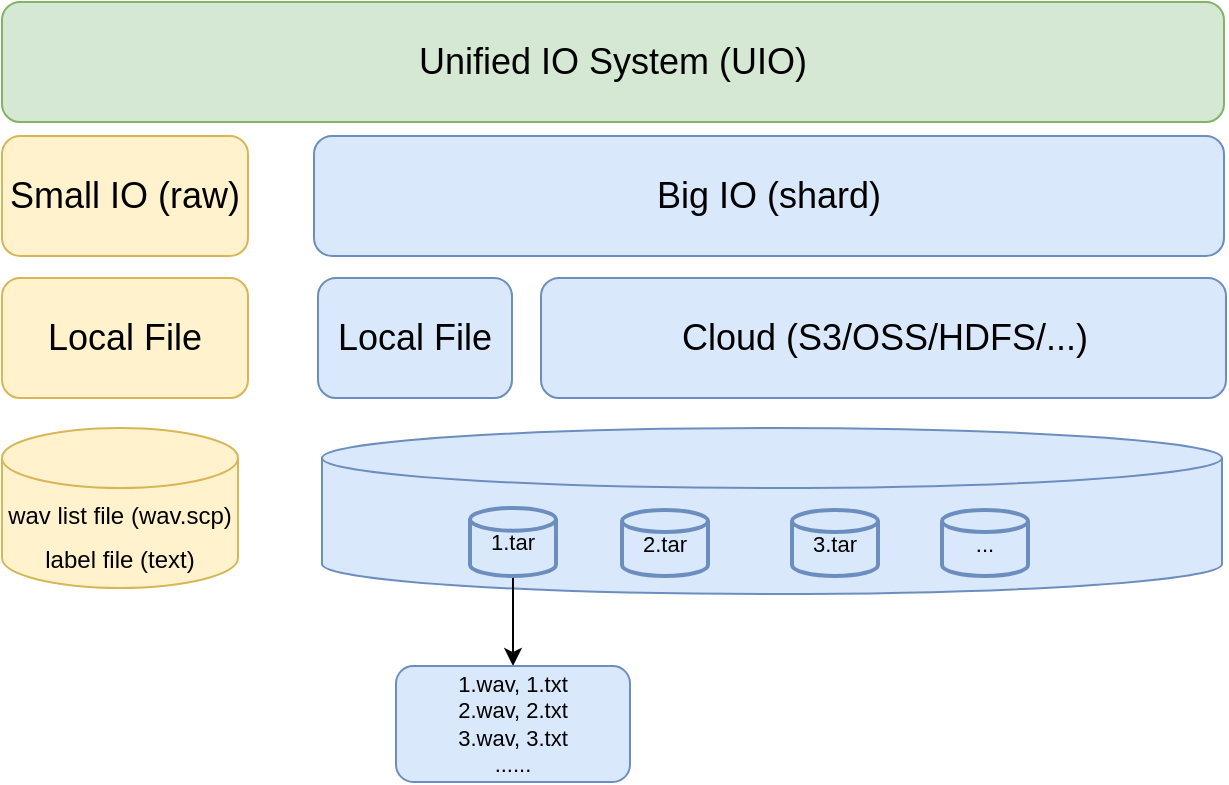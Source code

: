 <mxfile version="17.2.4" type="github">
  <diagram id="XeIrVEPv2mkZsbTICAFB" name="Page-1">
    <mxGraphModel dx="1002" dy="674" grid="0" gridSize="10" guides="1" tooltips="1" connect="1" arrows="1" fold="1" page="1" pageScale="1" pageWidth="827" pageHeight="1169" math="0" shadow="0">
      <root>
        <mxCell id="0" />
        <mxCell id="1" parent="0" />
        <mxCell id="OohAdXe-Dr1zo7-CmjPy-2" value="Unified IO System (UIO)" style="rounded=1;whiteSpace=wrap;html=1;fillColor=#d5e8d4;strokeColor=#82b366;fontSize=18;" parent="1" vertex="1">
          <mxGeometry x="96" y="127" width="611" height="60" as="geometry" />
        </mxCell>
        <mxCell id="OohAdXe-Dr1zo7-CmjPy-3" value="Small IO (raw)" style="rounded=1;whiteSpace=wrap;html=1;fontSize=18;fillColor=#fff2cc;strokeColor=#d6b656;" parent="1" vertex="1">
          <mxGeometry x="96" y="194" width="123" height="60" as="geometry" />
        </mxCell>
        <mxCell id="OohAdXe-Dr1zo7-CmjPy-4" value="Big IO (shard)" style="rounded=1;whiteSpace=wrap;html=1;fontSize=18;fillColor=#dae8fc;strokeColor=#6c8ebf;" parent="1" vertex="1">
          <mxGeometry x="252" y="194" width="455" height="60" as="geometry" />
        </mxCell>
        <mxCell id="OohAdXe-Dr1zo7-CmjPy-5" value="Local File" style="rounded=1;whiteSpace=wrap;html=1;fontSize=18;fillColor=#fff2cc;strokeColor=#d6b656;" parent="1" vertex="1">
          <mxGeometry x="96" y="265" width="123" height="60" as="geometry" />
        </mxCell>
        <mxCell id="OohAdXe-Dr1zo7-CmjPy-6" value="Local File" style="rounded=1;whiteSpace=wrap;html=1;fontSize=18;fillColor=#dae8fc;strokeColor=#6c8ebf;" parent="1" vertex="1">
          <mxGeometry x="254" y="265" width="97" height="60" as="geometry" />
        </mxCell>
        <mxCell id="OohAdXe-Dr1zo7-CmjPy-15" value="Cloud (S3/OSS/HDFS/...)" style="rounded=1;whiteSpace=wrap;html=1;fontSize=18;fillColor=#dae8fc;strokeColor=#6c8ebf;" parent="1" vertex="1">
          <mxGeometry x="365.5" y="265" width="342.5" height="60" as="geometry" />
        </mxCell>
        <mxCell id="OohAdXe-Dr1zo7-CmjPy-17" value="&lt;font style=&quot;font-size: 12px&quot;&gt;wav list file (wav.scp)&lt;br&gt;label file (text)&lt;/font&gt;" style="shape=cylinder3;whiteSpace=wrap;html=1;boundedLbl=1;backgroundOutline=1;size=15;fontSize=18;fillColor=#fff2cc;strokeColor=#d6b656;" parent="1" vertex="1">
          <mxGeometry x="96" y="340" width="118" height="80" as="geometry" />
        </mxCell>
        <mxCell id="OohAdXe-Dr1zo7-CmjPy-19" value="" style="shape=cylinder3;whiteSpace=wrap;html=1;boundedLbl=1;backgroundOutline=1;size=15;fontSize=11;fillColor=#dae8fc;strokeColor=#6c8ebf;" parent="1" vertex="1">
          <mxGeometry x="256" y="340" width="450" height="83" as="geometry" />
        </mxCell>
        <mxCell id="OohAdXe-Dr1zo7-CmjPy-24" value="2.tar" style="strokeWidth=2;html=1;shape=mxgraph.flowchart.database;whiteSpace=wrap;fontSize=11;fillColor=#dae8fc;strokeColor=#6c8ebf;" parent="1" vertex="1">
          <mxGeometry x="406" y="381" width="43" height="33" as="geometry" />
        </mxCell>
        <mxCell id="OohAdXe-Dr1zo7-CmjPy-35" style="edgeStyle=orthogonalEdgeStyle;rounded=0;orthogonalLoop=1;jettySize=auto;html=1;fontSize=11;" parent="1" source="OohAdXe-Dr1zo7-CmjPy-25" target="OohAdXe-Dr1zo7-CmjPy-34" edge="1">
          <mxGeometry relative="1" as="geometry" />
        </mxCell>
        <mxCell id="OohAdXe-Dr1zo7-CmjPy-25" value="1.tar" style="strokeWidth=2;html=1;shape=mxgraph.flowchart.database;whiteSpace=wrap;fontSize=11;fillColor=#dae8fc;strokeColor=#6c8ebf;" parent="1" vertex="1">
          <mxGeometry x="330" y="380" width="43" height="34" as="geometry" />
        </mxCell>
        <mxCell id="OohAdXe-Dr1zo7-CmjPy-26" value="..." style="strokeWidth=2;html=1;shape=mxgraph.flowchart.database;whiteSpace=wrap;fontSize=11;fillColor=#dae8fc;strokeColor=#6c8ebf;" parent="1" vertex="1">
          <mxGeometry x="566" y="381" width="43" height="33" as="geometry" />
        </mxCell>
        <mxCell id="OohAdXe-Dr1zo7-CmjPy-27" value="3.tar" style="strokeWidth=2;html=1;shape=mxgraph.flowchart.database;whiteSpace=wrap;fontSize=11;fillColor=#dae8fc;strokeColor=#6c8ebf;" parent="1" vertex="1">
          <mxGeometry x="491" y="381" width="43" height="33" as="geometry" />
        </mxCell>
        <mxCell id="OohAdXe-Dr1zo7-CmjPy-34" value="1.wav, 1.txt&lt;br&gt;2.wav, 2.txt&lt;br&gt;3.wav, 3.txt&lt;br&gt;......" style="rounded=1;whiteSpace=wrap;html=1;fontSize=11;fillColor=#dae8fc;strokeColor=#6c8ebf;" parent="1" vertex="1">
          <mxGeometry x="293" y="459" width="117" height="58" as="geometry" />
        </mxCell>
      </root>
    </mxGraphModel>
  </diagram>
</mxfile>
